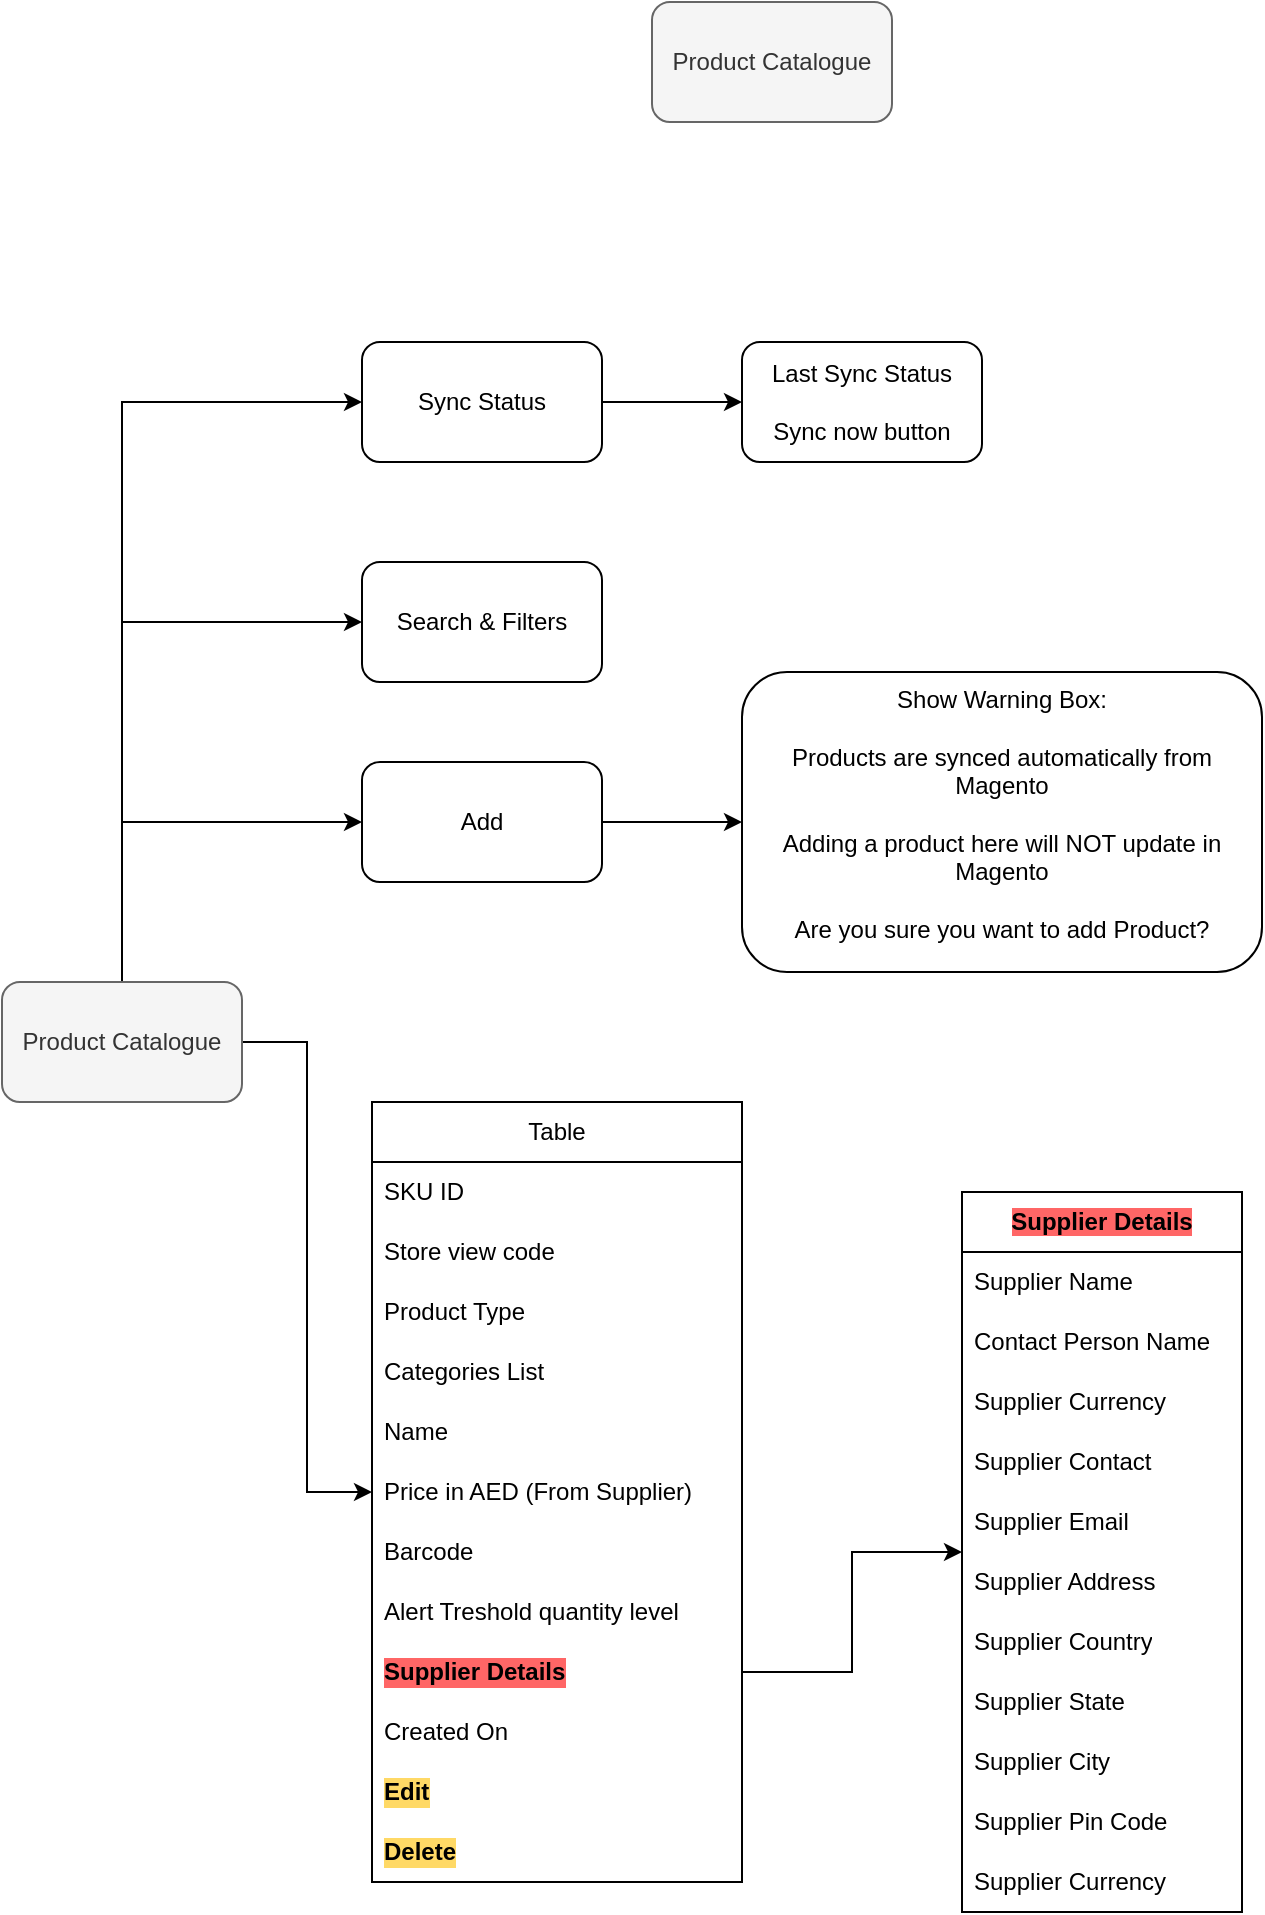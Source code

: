 <mxfile version="24.7.8">
  <diagram name="Page-1" id="e995MOHbL0IESGSoAM8X">
    <mxGraphModel dx="1036" dy="654" grid="1" gridSize="10" guides="1" tooltips="1" connect="1" arrows="1" fold="1" page="1" pageScale="1" pageWidth="850" pageHeight="1100" math="0" shadow="0">
      <root>
        <mxCell id="0" />
        <mxCell id="1" parent="0" />
        <mxCell id="yoaOcqHaSxs_0SUbm4wB-1" value="Product Catalogue" style="rounded=1;whiteSpace=wrap;html=1;fillColor=#f5f5f5;fontColor=#333333;strokeColor=#666666;" parent="1" vertex="1">
          <mxGeometry x="365" y="80" width="120" height="60" as="geometry" />
        </mxCell>
        <mxCell id="yoaOcqHaSxs_0SUbm4wB-37" style="edgeStyle=orthogonalEdgeStyle;rounded=0;orthogonalLoop=1;jettySize=auto;html=1;entryX=0;entryY=0.5;entryDx=0;entryDy=0;" parent="1" source="yoaOcqHaSxs_0SUbm4wB-34" target="yoaOcqHaSxs_0SUbm4wB-35" edge="1">
          <mxGeometry relative="1" as="geometry">
            <Array as="points">
              <mxPoint x="100" y="390" />
            </Array>
          </mxGeometry>
        </mxCell>
        <mxCell id="yoaOcqHaSxs_0SUbm4wB-38" style="edgeStyle=orthogonalEdgeStyle;rounded=0;orthogonalLoop=1;jettySize=auto;html=1;entryX=0;entryY=0.5;entryDx=0;entryDy=0;" parent="1" source="yoaOcqHaSxs_0SUbm4wB-34" target="yoaOcqHaSxs_0SUbm4wB-36" edge="1">
          <mxGeometry relative="1" as="geometry">
            <Array as="points">
              <mxPoint x="100" y="490" />
            </Array>
          </mxGeometry>
        </mxCell>
        <mxCell id="yoaOcqHaSxs_0SUbm4wB-46" style="edgeStyle=orthogonalEdgeStyle;rounded=0;orthogonalLoop=1;jettySize=auto;html=1;" parent="1" source="yoaOcqHaSxs_0SUbm4wB-34" target="yoaOcqHaSxs_0SUbm4wB-42" edge="1">
          <mxGeometry relative="1" as="geometry" />
        </mxCell>
        <mxCell id="yoaOcqHaSxs_0SUbm4wB-52" style="edgeStyle=orthogonalEdgeStyle;rounded=0;orthogonalLoop=1;jettySize=auto;html=1;entryX=0;entryY=0.5;entryDx=0;entryDy=0;" parent="1" source="yoaOcqHaSxs_0SUbm4wB-34" target="yoaOcqHaSxs_0SUbm4wB-51" edge="1">
          <mxGeometry relative="1" as="geometry">
            <Array as="points">
              <mxPoint x="100" y="280" />
            </Array>
          </mxGeometry>
        </mxCell>
        <mxCell id="yoaOcqHaSxs_0SUbm4wB-34" value="Product Catalogue" style="rounded=1;whiteSpace=wrap;html=1;fillColor=#f5f5f5;fontColor=#333333;strokeColor=#666666;" parent="1" vertex="1">
          <mxGeometry x="40" y="570" width="120" height="60" as="geometry" />
        </mxCell>
        <mxCell id="yoaOcqHaSxs_0SUbm4wB-35" value="Search &amp;amp; Filters" style="rounded=1;whiteSpace=wrap;html=1;" parent="1" vertex="1">
          <mxGeometry x="220" y="360" width="120" height="60" as="geometry" />
        </mxCell>
        <mxCell id="yoaOcqHaSxs_0SUbm4wB-50" value="" style="edgeStyle=orthogonalEdgeStyle;rounded=0;orthogonalLoop=1;jettySize=auto;html=1;" parent="1" source="yoaOcqHaSxs_0SUbm4wB-36" target="yoaOcqHaSxs_0SUbm4wB-49" edge="1">
          <mxGeometry relative="1" as="geometry" />
        </mxCell>
        <mxCell id="yoaOcqHaSxs_0SUbm4wB-36" value="Add" style="rounded=1;whiteSpace=wrap;html=1;" parent="1" vertex="1">
          <mxGeometry x="220" y="460" width="120" height="60" as="geometry" />
        </mxCell>
        <mxCell id="yoaOcqHaSxs_0SUbm4wB-42" value="Table" style="swimlane;fontStyle=0;childLayout=stackLayout;horizontal=1;startSize=30;horizontalStack=0;resizeParent=1;resizeParentMax=0;resizeLast=0;collapsible=1;marginBottom=0;whiteSpace=wrap;html=1;" parent="1" vertex="1">
          <mxGeometry x="225" y="630" width="185" height="390" as="geometry" />
        </mxCell>
        <mxCell id="yoaOcqHaSxs_0SUbm4wB-43" value="SKU ID" style="text;strokeColor=none;fillColor=none;align=left;verticalAlign=middle;spacingLeft=4;spacingRight=4;overflow=hidden;points=[[0,0.5],[1,0.5]];portConstraint=eastwest;rotatable=0;whiteSpace=wrap;html=1;" parent="yoaOcqHaSxs_0SUbm4wB-42" vertex="1">
          <mxGeometry y="30" width="185" height="30" as="geometry" />
        </mxCell>
        <mxCell id="yoaOcqHaSxs_0SUbm4wB-44" value="Store view code" style="text;strokeColor=none;fillColor=none;align=left;verticalAlign=middle;spacingLeft=4;spacingRight=4;overflow=hidden;points=[[0,0.5],[1,0.5]];portConstraint=eastwest;rotatable=0;whiteSpace=wrap;html=1;" parent="yoaOcqHaSxs_0SUbm4wB-42" vertex="1">
          <mxGeometry y="60" width="185" height="30" as="geometry" />
        </mxCell>
        <mxCell id="yoaOcqHaSxs_0SUbm4wB-45" value="Product Type" style="text;strokeColor=none;fillColor=none;align=left;verticalAlign=middle;spacingLeft=4;spacingRight=4;overflow=hidden;points=[[0,0.5],[1,0.5]];portConstraint=eastwest;rotatable=0;whiteSpace=wrap;html=1;" parent="yoaOcqHaSxs_0SUbm4wB-42" vertex="1">
          <mxGeometry y="90" width="185" height="30" as="geometry" />
        </mxCell>
        <mxCell id="yoaOcqHaSxs_0SUbm4wB-62" value="Categories List" style="text;strokeColor=none;fillColor=none;align=left;verticalAlign=middle;spacingLeft=4;spacingRight=4;overflow=hidden;points=[[0,0.5],[1,0.5]];portConstraint=eastwest;rotatable=0;whiteSpace=wrap;html=1;" parent="yoaOcqHaSxs_0SUbm4wB-42" vertex="1">
          <mxGeometry y="120" width="185" height="30" as="geometry" />
        </mxCell>
        <mxCell id="yoaOcqHaSxs_0SUbm4wB-61" value="Name" style="text;strokeColor=none;fillColor=none;align=left;verticalAlign=middle;spacingLeft=4;spacingRight=4;overflow=hidden;points=[[0,0.5],[1,0.5]];portConstraint=eastwest;rotatable=0;whiteSpace=wrap;html=1;" parent="yoaOcqHaSxs_0SUbm4wB-42" vertex="1">
          <mxGeometry y="150" width="185" height="30" as="geometry" />
        </mxCell>
        <mxCell id="yoaOcqHaSxs_0SUbm4wB-60" value="Price in AED (From Supplier)" style="text;strokeColor=none;fillColor=none;align=left;verticalAlign=middle;spacingLeft=4;spacingRight=4;overflow=hidden;points=[[0,0.5],[1,0.5]];portConstraint=eastwest;rotatable=0;whiteSpace=wrap;html=1;" parent="yoaOcqHaSxs_0SUbm4wB-42" vertex="1">
          <mxGeometry y="180" width="185" height="30" as="geometry" />
        </mxCell>
        <mxCell id="Fhu7Zg4oehSdrxpWcKL5-1" value="Barcode" style="text;strokeColor=none;fillColor=none;align=left;verticalAlign=middle;spacingLeft=4;spacingRight=4;overflow=hidden;points=[[0,0.5],[1,0.5]];portConstraint=eastwest;rotatable=0;whiteSpace=wrap;html=1;" parent="yoaOcqHaSxs_0SUbm4wB-42" vertex="1">
          <mxGeometry y="210" width="185" height="30" as="geometry" />
        </mxCell>
        <mxCell id="IVUzsNWDVOeKog_MIosT-1" value="Alert Treshold quantity level&amp;nbsp;" style="text;strokeColor=none;fillColor=none;align=left;verticalAlign=middle;spacingLeft=4;spacingRight=4;overflow=hidden;points=[[0,0.5],[1,0.5]];portConstraint=eastwest;rotatable=0;whiteSpace=wrap;html=1;" vertex="1" parent="yoaOcqHaSxs_0SUbm4wB-42">
          <mxGeometry y="240" width="185" height="30" as="geometry" />
        </mxCell>
        <mxCell id="yoaOcqHaSxs_0SUbm4wB-59" value="&lt;b&gt;Supplier Details&lt;/b&gt;" style="text;strokeColor=none;fillColor=none;align=left;verticalAlign=middle;spacingLeft=4;spacingRight=4;overflow=hidden;points=[[0,0.5],[1,0.5]];portConstraint=eastwest;rotatable=0;whiteSpace=wrap;html=1;labelBackgroundColor=#FF6666;" parent="yoaOcqHaSxs_0SUbm4wB-42" vertex="1">
          <mxGeometry y="270" width="185" height="30" as="geometry" />
        </mxCell>
        <mxCell id="yoaOcqHaSxs_0SUbm4wB-57" value="Created On" style="text;strokeColor=none;fillColor=none;align=left;verticalAlign=middle;spacingLeft=4;spacingRight=4;overflow=hidden;points=[[0,0.5],[1,0.5]];portConstraint=eastwest;rotatable=0;whiteSpace=wrap;html=1;" parent="yoaOcqHaSxs_0SUbm4wB-42" vertex="1">
          <mxGeometry y="300" width="185" height="30" as="geometry" />
        </mxCell>
        <mxCell id="yoaOcqHaSxs_0SUbm4wB-102" value="Edit" style="text;strokeColor=none;fillColor=none;align=left;verticalAlign=middle;spacingLeft=4;spacingRight=4;overflow=hidden;points=[[0,0.5],[1,0.5]];portConstraint=eastwest;rotatable=0;whiteSpace=wrap;html=1;fontStyle=1;labelBackgroundColor=#FFD966;" parent="yoaOcqHaSxs_0SUbm4wB-42" vertex="1">
          <mxGeometry y="330" width="185" height="30" as="geometry" />
        </mxCell>
        <mxCell id="yoaOcqHaSxs_0SUbm4wB-101" value="Delete" style="text;strokeColor=none;fillColor=none;align=left;verticalAlign=middle;spacingLeft=4;spacingRight=4;overflow=hidden;points=[[0,0.5],[1,0.5]];portConstraint=eastwest;rotatable=0;whiteSpace=wrap;html=1;fontStyle=1;labelBackgroundColor=#FFD966;" parent="yoaOcqHaSxs_0SUbm4wB-42" vertex="1">
          <mxGeometry y="360" width="185" height="30" as="geometry" />
        </mxCell>
        <mxCell id="yoaOcqHaSxs_0SUbm4wB-49" value="Show Warning Box:&lt;div&gt;&lt;br&gt;&lt;/div&gt;&lt;div&gt;Products are synced automatically from Magento&lt;br&gt;&lt;br&gt;Adding a product here will NOT update in Magento&lt;br&gt;&lt;br&gt;Are you sure you want to add Product?&lt;/div&gt;" style="rounded=1;whiteSpace=wrap;html=1;verticalAlign=top;" parent="1" vertex="1">
          <mxGeometry x="410" y="415" width="260" height="150" as="geometry" />
        </mxCell>
        <mxCell id="yoaOcqHaSxs_0SUbm4wB-54" value="" style="edgeStyle=orthogonalEdgeStyle;rounded=0;orthogonalLoop=1;jettySize=auto;html=1;" parent="1" source="yoaOcqHaSxs_0SUbm4wB-51" target="yoaOcqHaSxs_0SUbm4wB-53" edge="1">
          <mxGeometry relative="1" as="geometry" />
        </mxCell>
        <mxCell id="yoaOcqHaSxs_0SUbm4wB-51" value="Sync Status" style="rounded=1;whiteSpace=wrap;html=1;" parent="1" vertex="1">
          <mxGeometry x="220" y="250" width="120" height="60" as="geometry" />
        </mxCell>
        <mxCell id="yoaOcqHaSxs_0SUbm4wB-53" value="Last Sync Status&lt;br&gt;&lt;br&gt;Sync now button" style="rounded=1;whiteSpace=wrap;html=1;" parent="1" vertex="1">
          <mxGeometry x="410" y="250" width="120" height="60" as="geometry" />
        </mxCell>
        <mxCell id="yoaOcqHaSxs_0SUbm4wB-69" value="&lt;b style=&quot;text-align: left; background-color: rgb(255, 102, 102);&quot;&gt;Supplier Details&lt;/b&gt;" style="swimlane;fontStyle=0;childLayout=stackLayout;horizontal=1;startSize=30;horizontalStack=0;resizeParent=1;resizeParentMax=0;resizeLast=0;collapsible=1;marginBottom=0;whiteSpace=wrap;html=1;" parent="1" vertex="1">
          <mxGeometry x="520" y="675" width="140" height="360" as="geometry" />
        </mxCell>
        <mxCell id="yoaOcqHaSxs_0SUbm4wB-76" value="Supplier Name" style="text;strokeColor=none;fillColor=none;align=left;verticalAlign=middle;spacingLeft=4;spacingRight=4;overflow=hidden;points=[[0,0.5],[1,0.5]];portConstraint=eastwest;rotatable=0;whiteSpace=wrap;html=1;" parent="yoaOcqHaSxs_0SUbm4wB-69" vertex="1">
          <mxGeometry y="30" width="140" height="30" as="geometry" />
        </mxCell>
        <mxCell id="yoaOcqHaSxs_0SUbm4wB-85" value="Contact Person Name" style="text;strokeColor=none;fillColor=none;align=left;verticalAlign=middle;spacingLeft=4;spacingRight=4;overflow=hidden;points=[[0,0.5],[1,0.5]];portConstraint=eastwest;rotatable=0;whiteSpace=wrap;html=1;" parent="yoaOcqHaSxs_0SUbm4wB-69" vertex="1">
          <mxGeometry y="60" width="140" height="30" as="geometry" />
        </mxCell>
        <mxCell id="yoaOcqHaSxs_0SUbm4wB-77" value="Supplier Currency" style="text;strokeColor=none;fillColor=none;align=left;verticalAlign=middle;spacingLeft=4;spacingRight=4;overflow=hidden;points=[[0,0.5],[1,0.5]];portConstraint=eastwest;rotatable=0;whiteSpace=wrap;html=1;" parent="yoaOcqHaSxs_0SUbm4wB-69" vertex="1">
          <mxGeometry y="90" width="140" height="30" as="geometry" />
        </mxCell>
        <mxCell id="yoaOcqHaSxs_0SUbm4wB-78" value="Supplier Contact" style="text;strokeColor=none;fillColor=none;align=left;verticalAlign=middle;spacingLeft=4;spacingRight=4;overflow=hidden;points=[[0,0.5],[1,0.5]];portConstraint=eastwest;rotatable=0;whiteSpace=wrap;html=1;" parent="yoaOcqHaSxs_0SUbm4wB-69" vertex="1">
          <mxGeometry y="120" width="140" height="30" as="geometry" />
        </mxCell>
        <mxCell id="yoaOcqHaSxs_0SUbm4wB-79" value="Supplier Email" style="text;strokeColor=none;fillColor=none;align=left;verticalAlign=middle;spacingLeft=4;spacingRight=4;overflow=hidden;points=[[0,0.5],[1,0.5]];portConstraint=eastwest;rotatable=0;whiteSpace=wrap;html=1;" parent="yoaOcqHaSxs_0SUbm4wB-69" vertex="1">
          <mxGeometry y="150" width="140" height="30" as="geometry" />
        </mxCell>
        <mxCell id="yoaOcqHaSxs_0SUbm4wB-80" value="Supplier Address" style="text;strokeColor=none;fillColor=none;align=left;verticalAlign=middle;spacingLeft=4;spacingRight=4;overflow=hidden;points=[[0,0.5],[1,0.5]];portConstraint=eastwest;rotatable=0;whiteSpace=wrap;html=1;" parent="yoaOcqHaSxs_0SUbm4wB-69" vertex="1">
          <mxGeometry y="180" width="140" height="30" as="geometry" />
        </mxCell>
        <mxCell id="yoaOcqHaSxs_0SUbm4wB-81" value="Supplier Country" style="text;strokeColor=none;fillColor=none;align=left;verticalAlign=middle;spacingLeft=4;spacingRight=4;overflow=hidden;points=[[0,0.5],[1,0.5]];portConstraint=eastwest;rotatable=0;whiteSpace=wrap;html=1;" parent="yoaOcqHaSxs_0SUbm4wB-69" vertex="1">
          <mxGeometry y="210" width="140" height="30" as="geometry" />
        </mxCell>
        <mxCell id="yoaOcqHaSxs_0SUbm4wB-84" value="Supplier State" style="text;strokeColor=none;fillColor=none;align=left;verticalAlign=middle;spacingLeft=4;spacingRight=4;overflow=hidden;points=[[0,0.5],[1,0.5]];portConstraint=eastwest;rotatable=0;whiteSpace=wrap;html=1;" parent="yoaOcqHaSxs_0SUbm4wB-69" vertex="1">
          <mxGeometry y="240" width="140" height="30" as="geometry" />
        </mxCell>
        <mxCell id="yoaOcqHaSxs_0SUbm4wB-83" value="Supplier City" style="text;strokeColor=none;fillColor=none;align=left;verticalAlign=middle;spacingLeft=4;spacingRight=4;overflow=hidden;points=[[0,0.5],[1,0.5]];portConstraint=eastwest;rotatable=0;whiteSpace=wrap;html=1;" parent="yoaOcqHaSxs_0SUbm4wB-69" vertex="1">
          <mxGeometry y="270" width="140" height="30" as="geometry" />
        </mxCell>
        <mxCell id="yoaOcqHaSxs_0SUbm4wB-82" value="Supplier Pin Code" style="text;strokeColor=none;fillColor=none;align=left;verticalAlign=middle;spacingLeft=4;spacingRight=4;overflow=hidden;points=[[0,0.5],[1,0.5]];portConstraint=eastwest;rotatable=0;whiteSpace=wrap;html=1;" parent="yoaOcqHaSxs_0SUbm4wB-69" vertex="1">
          <mxGeometry y="300" width="140" height="30" as="geometry" />
        </mxCell>
        <mxCell id="yoaOcqHaSxs_0SUbm4wB-99" value="Supplier Currency" style="text;strokeColor=none;fillColor=none;align=left;verticalAlign=middle;spacingLeft=4;spacingRight=4;overflow=hidden;points=[[0,0.5],[1,0.5]];portConstraint=eastwest;rotatable=0;whiteSpace=wrap;html=1;" parent="yoaOcqHaSxs_0SUbm4wB-69" vertex="1">
          <mxGeometry y="330" width="140" height="30" as="geometry" />
        </mxCell>
        <mxCell id="yoaOcqHaSxs_0SUbm4wB-100" style="edgeStyle=orthogonalEdgeStyle;rounded=0;orthogonalLoop=1;jettySize=auto;html=1;" parent="1" source="yoaOcqHaSxs_0SUbm4wB-59" target="yoaOcqHaSxs_0SUbm4wB-69" edge="1">
          <mxGeometry relative="1" as="geometry" />
        </mxCell>
      </root>
    </mxGraphModel>
  </diagram>
</mxfile>
